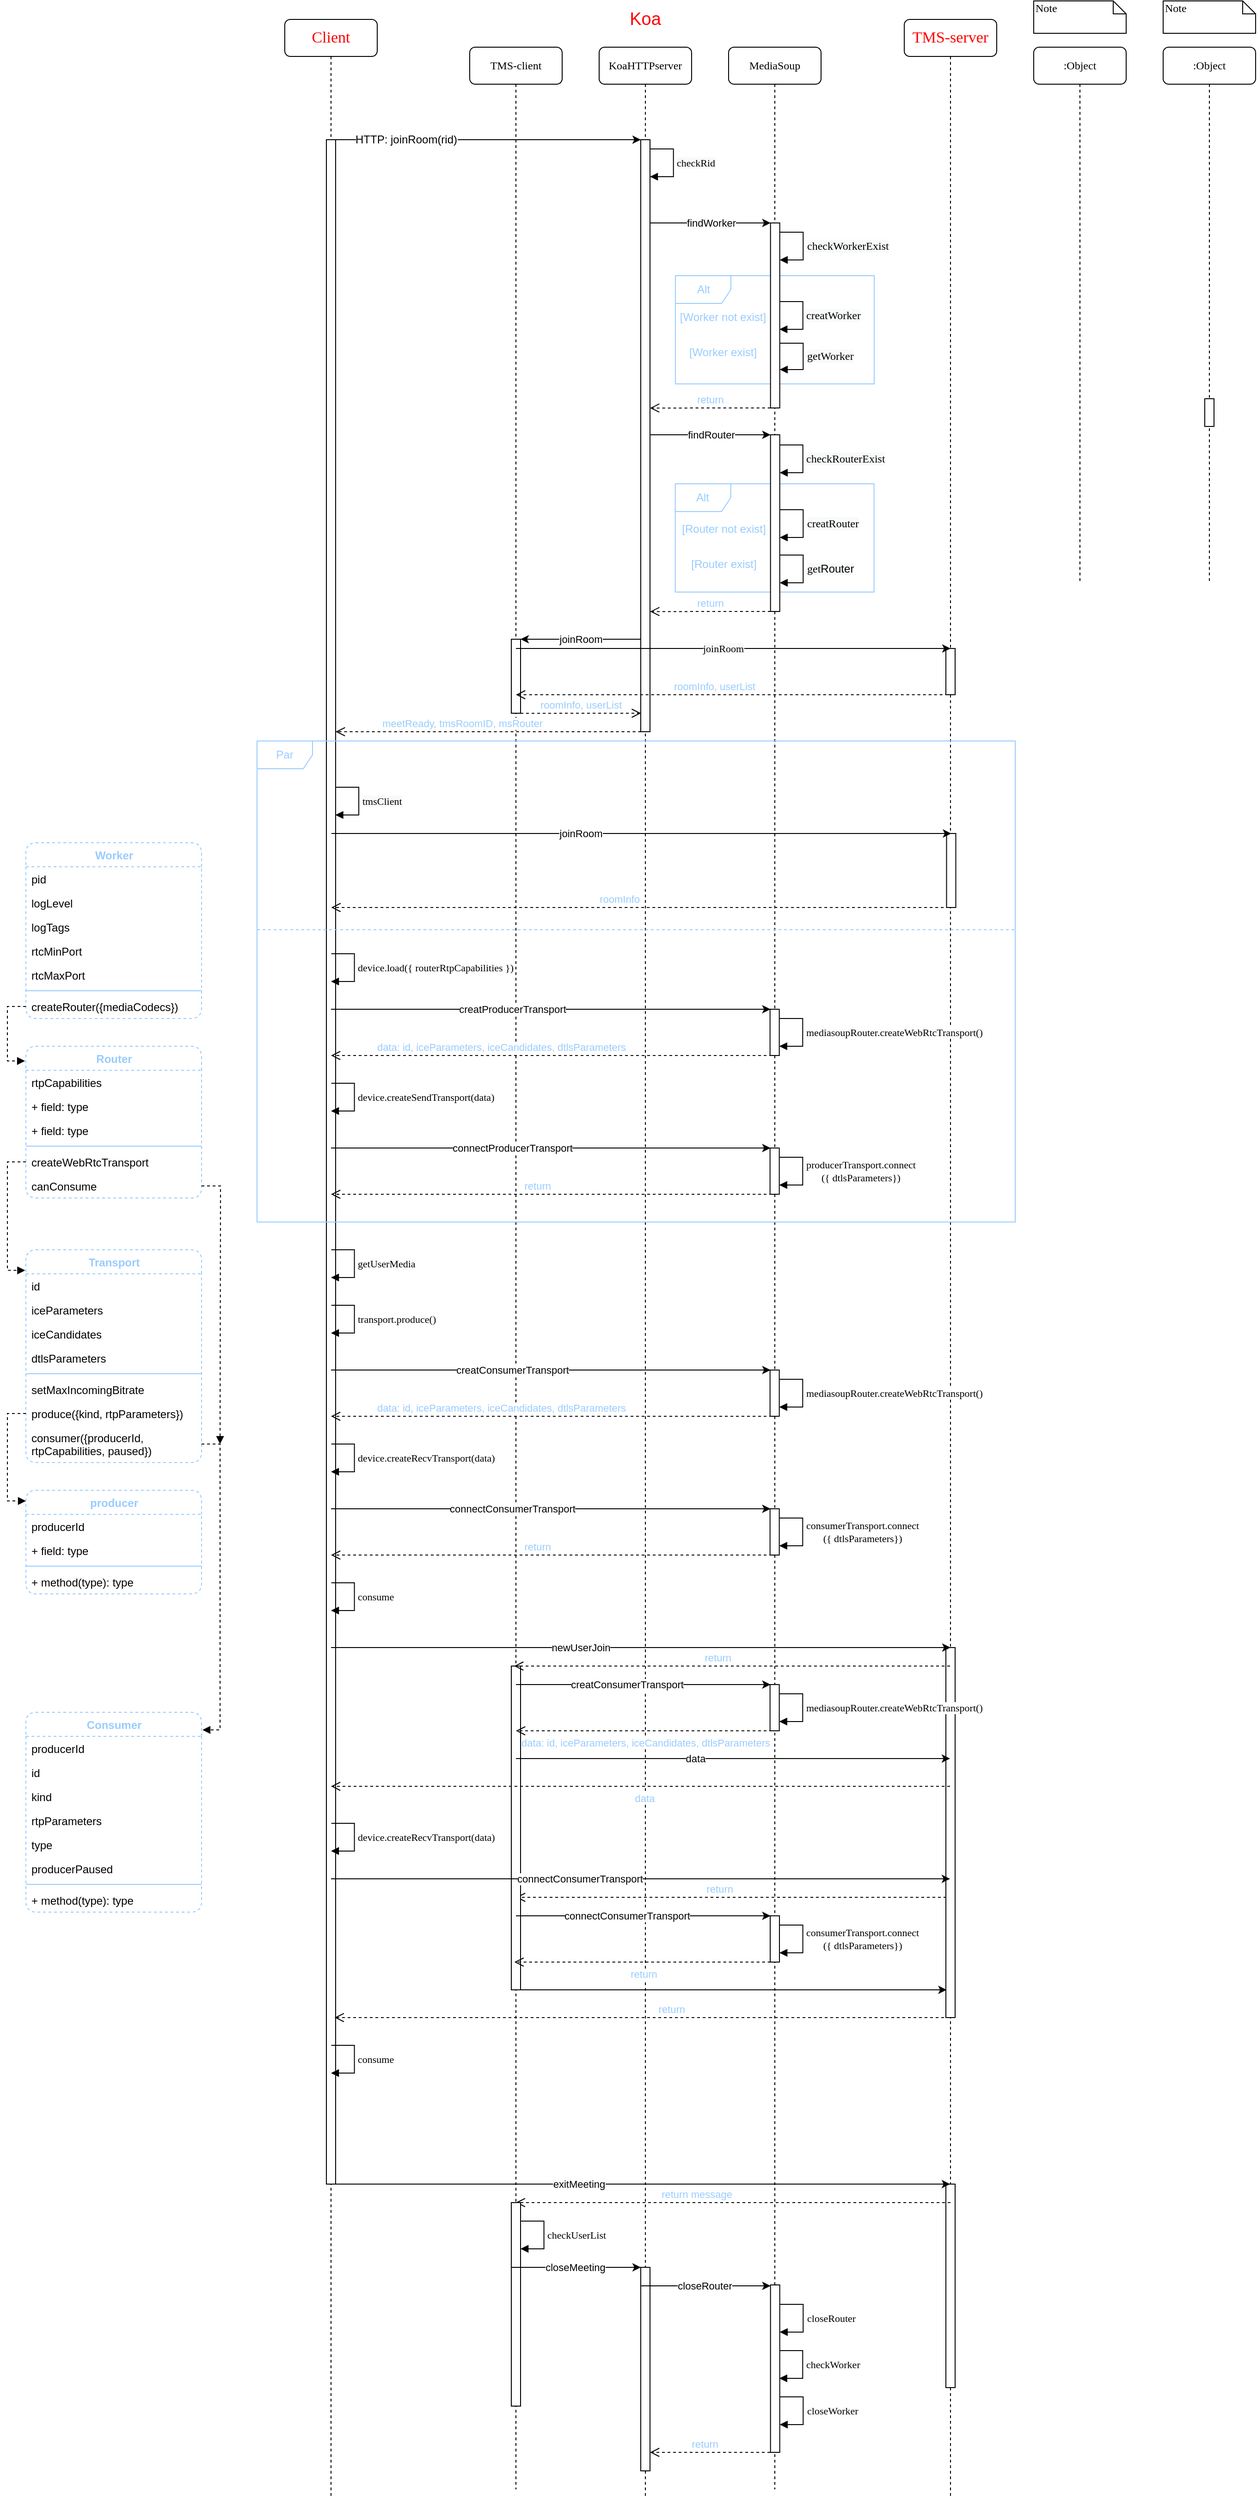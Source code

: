 <mxfile version="13.6.5" type="github">
  <diagram name="Page-1" id="13e1069c-82ec-6db2-03f1-153e76fe0fe0">
    <mxGraphModel dx="1213" dy="459" grid="1" gridSize="10" guides="1" tooltips="1" connect="1" arrows="1" fold="1" page="0" pageScale="1" pageWidth="1654" pageHeight="2336" background="#ffffff" math="0" shadow="0">
      <root>
        <mxCell id="0" />
        <mxCell id="1" parent="0" />
        <mxCell id="b2PtK0ISg53wSsYbWz4A-67" value="Alt" style="shape=umlFrame;whiteSpace=wrap;html=1;rounded=1;fillColor=none;fontColor=#99CCFF;strokeColor=#99CCFF;" vertex="1" parent="1">
          <mxGeometry x="462.5" y="357" width="215" height="117" as="geometry" />
        </mxCell>
        <mxCell id="b2PtK0ISg53wSsYbWz4A-2" value="TMS-client" style="shape=umlLifeline;perimeter=lifelinePerimeter;whiteSpace=wrap;html=1;container=1;collapsible=0;recursiveResize=0;outlineConnect=0;rounded=1;shadow=0;comic=0;labelBackgroundColor=none;strokeWidth=1;fontFamily=Verdana;fontSize=12;align=center;" vertex="1" parent="1">
          <mxGeometry x="240" y="110" width="100" height="2640" as="geometry" />
        </mxCell>
        <mxCell id="b2PtK0ISg53wSsYbWz4A-3" value="" style="html=1;points=[];perimeter=orthogonalPerimeter;rounded=0;shadow=0;comic=0;labelBackgroundColor=none;strokeWidth=1;fontFamily=Verdana;fontSize=12;align=center;" vertex="1" parent="b2PtK0ISg53wSsYbWz4A-2">
          <mxGeometry x="45" y="640" width="10" height="80" as="geometry" />
        </mxCell>
        <mxCell id="b2PtK0ISg53wSsYbWz4A-4" value="KoaHTTPserver" style="shape=umlLifeline;perimeter=lifelinePerimeter;whiteSpace=wrap;html=1;container=1;collapsible=0;recursiveResize=0;outlineConnect=0;rounded=1;shadow=0;comic=0;labelBackgroundColor=none;strokeWidth=1;fontFamily=Verdana;fontSize=12;align=center;" vertex="1" parent="1">
          <mxGeometry x="380" y="110" width="100" height="2650" as="geometry" />
        </mxCell>
        <mxCell id="b2PtK0ISg53wSsYbWz4A-5" value="" style="html=1;points=[];perimeter=orthogonalPerimeter;rounded=0;shadow=0;comic=0;labelBackgroundColor=none;strokeWidth=1;fontFamily=Verdana;fontSize=12;align=center;" vertex="1" parent="b2PtK0ISg53wSsYbWz4A-4">
          <mxGeometry x="45" y="100" width="10" height="640" as="geometry" />
        </mxCell>
        <mxCell id="b2PtK0ISg53wSsYbWz4A-210" value="" style="html=1;points=[];perimeter=orthogonalPerimeter;rounded=0;shadow=0;comic=0;labelBackgroundColor=none;strokeWidth=1;fontFamily=Verdana;fontSize=12;align=center;" vertex="1" parent="b2PtK0ISg53wSsYbWz4A-4">
          <mxGeometry x="45" y="2400" width="10" height="220" as="geometry" />
        </mxCell>
        <mxCell id="b2PtK0ISg53wSsYbWz4A-6" value="MediaSoup" style="shape=umlLifeline;perimeter=lifelinePerimeter;whiteSpace=wrap;html=1;container=1;collapsible=0;recursiveResize=0;outlineConnect=0;rounded=1;shadow=0;comic=0;labelBackgroundColor=none;strokeWidth=1;fontFamily=Verdana;fontSize=12;align=center;" vertex="1" parent="1">
          <mxGeometry x="520" y="110" width="100" height="2640" as="geometry" />
        </mxCell>
        <mxCell id="b2PtK0ISg53wSsYbWz4A-214" value="" style="html=1;points=[];perimeter=orthogonalPerimeter;rounded=0;shadow=0;comic=0;labelBackgroundColor=none;strokeWidth=1;fontFamily=Verdana;fontSize=12;align=center;" vertex="1" parent="b2PtK0ISg53wSsYbWz4A-6">
          <mxGeometry x="45.33" y="2419" width="10" height="181" as="geometry" />
        </mxCell>
        <mxCell id="b2PtK0ISg53wSsYbWz4A-232" value="" style="html=1;points=[];perimeter=orthogonalPerimeter;rounded=0;shadow=0;comic=0;labelBackgroundColor=none;strokeWidth=1;fontFamily=Verdana;fontSize=12;align=center;" vertex="1" parent="b2PtK0ISg53wSsYbWz4A-6">
          <mxGeometry x="45.0" y="2020" width="10" height="50" as="geometry" />
        </mxCell>
        <mxCell id="b2PtK0ISg53wSsYbWz4A-235" value="&lt;div style=&quot;text-align: center&quot;&gt;&lt;font color=&quot;#000000&quot; face=&quot;verdana&quot;&gt;&lt;span style=&quot;font-size: 11px&quot;&gt;consumerTransport.connect&lt;/span&gt;&lt;/font&gt;&lt;br&gt;&lt;/div&gt;&lt;div style=&quot;text-align: center&quot;&gt;&lt;font color=&quot;#000000&quot; face=&quot;verdana&quot;&gt;&lt;span style=&quot;font-size: 11px&quot;&gt;({ dtlsParameters})&lt;/span&gt;&lt;/font&gt;&lt;/div&gt;" style="edgeStyle=orthogonalEdgeStyle;html=1;align=left;spacingLeft=2;endArrow=block;rounded=0;fontColor=#99CCFF;" edge="1" parent="b2PtK0ISg53wSsYbWz4A-6">
          <mxGeometry x="-0.005" relative="1" as="geometry">
            <mxPoint x="55.32" y="2030" as="sourcePoint" />
            <Array as="points">
              <mxPoint x="80.32" y="2030" />
            </Array>
            <mxPoint x="55.0" y="2060" as="targetPoint" />
            <mxPoint as="offset" />
          </mxGeometry>
        </mxCell>
        <mxCell id="b2PtK0ISg53wSsYbWz4A-242" value="&lt;span style=&quot;text-align: center&quot;&gt;return&lt;/span&gt;" style="html=1;verticalAlign=bottom;endArrow=open;dashed=1;endSize=8;fontColor=#99CCFF;align=right;" edge="1" parent="b2PtK0ISg53wSsYbWz4A-6">
          <mxGeometry relative="1" as="geometry">
            <mxPoint x="241.5" y="2000" as="sourcePoint" />
            <mxPoint x="-230" y="2000" as="targetPoint" />
          </mxGeometry>
        </mxCell>
        <mxCell id="b2PtK0ISg53wSsYbWz4A-7" value="TMS-server" style="shape=umlLifeline;perimeter=lifelinePerimeter;whiteSpace=wrap;html=1;container=1;collapsible=0;recursiveResize=0;outlineConnect=0;rounded=1;shadow=0;comic=0;labelBackgroundColor=none;strokeWidth=1;fontFamily=Verdana;fontSize=17;align=center;fontColor=#FF0000;" vertex="1" parent="1">
          <mxGeometry x="710" y="80" width="100" height="2680" as="geometry" />
        </mxCell>
        <mxCell id="b2PtK0ISg53wSsYbWz4A-87" value="" style="html=1;points=[];perimeter=orthogonalPerimeter;rounded=0;shadow=0;comic=0;labelBackgroundColor=none;strokeWidth=1;fontFamily=Verdana;fontSize=12;align=center;" vertex="1" parent="b2PtK0ISg53wSsYbWz4A-7">
          <mxGeometry x="45" y="680" width="10" height="50" as="geometry" />
        </mxCell>
        <mxCell id="b2PtK0ISg53wSsYbWz4A-205" value="" style="html=1;points=[];perimeter=orthogonalPerimeter;rounded=0;shadow=0;comic=0;labelBackgroundColor=none;strokeWidth=1;fontFamily=Verdana;fontSize=12;align=center;" vertex="1" parent="b2PtK0ISg53wSsYbWz4A-7">
          <mxGeometry x="45" y="2340" width="10" height="220" as="geometry" />
        </mxCell>
        <mxCell id="b2PtK0ISg53wSsYbWz4A-8" value=":Object" style="shape=umlLifeline;perimeter=lifelinePerimeter;whiteSpace=wrap;html=1;container=1;collapsible=0;recursiveResize=0;outlineConnect=0;rounded=1;shadow=0;comic=0;labelBackgroundColor=none;strokeWidth=1;fontFamily=Verdana;fontSize=12;align=center;" vertex="1" parent="1">
          <mxGeometry x="850" y="110" width="100" height="580" as="geometry" />
        </mxCell>
        <mxCell id="b2PtK0ISg53wSsYbWz4A-9" value=":Object" style="shape=umlLifeline;perimeter=lifelinePerimeter;whiteSpace=wrap;html=1;container=1;collapsible=0;recursiveResize=0;outlineConnect=0;rounded=1;shadow=0;comic=0;labelBackgroundColor=none;strokeWidth=1;fontFamily=Verdana;fontSize=12;align=center;" vertex="1" parent="1">
          <mxGeometry x="990" y="110" width="100" height="580" as="geometry" />
        </mxCell>
        <mxCell id="b2PtK0ISg53wSsYbWz4A-10" value="Client" style="shape=umlLifeline;perimeter=lifelinePerimeter;whiteSpace=wrap;html=1;container=1;collapsible=0;recursiveResize=0;outlineConnect=0;rounded=1;shadow=0;comic=0;labelBackgroundColor=none;strokeWidth=1;fontFamily=Verdana;fontSize=17;align=center;fontColor=#FF0000;" vertex="1" parent="1">
          <mxGeometry x="40" y="80" width="100" height="2680" as="geometry" />
        </mxCell>
        <mxCell id="b2PtK0ISg53wSsYbWz4A-11" value="" style="html=1;points=[];perimeter=orthogonalPerimeter;rounded=0;shadow=0;comic=0;labelBackgroundColor=none;strokeWidth=1;fontFamily=Verdana;fontSize=12;align=center;" vertex="1" parent="b2PtK0ISg53wSsYbWz4A-10">
          <mxGeometry x="45" y="130" width="10" height="2210" as="geometry" />
        </mxCell>
        <mxCell id="b2PtK0ISg53wSsYbWz4A-12" value="" style="html=1;points=[];perimeter=orthogonalPerimeter;rounded=0;shadow=0;comic=0;labelBackgroundColor=none;strokeWidth=1;fontFamily=Verdana;fontSize=12;align=center;" vertex="1" parent="1">
          <mxGeometry x="565.33" y="300" width="10" height="200" as="geometry" />
        </mxCell>
        <mxCell id="b2PtK0ISg53wSsYbWz4A-15" value="" style="html=1;points=[];perimeter=orthogonalPerimeter;rounded=0;shadow=0;comic=0;labelBackgroundColor=none;strokeColor=#000000;strokeWidth=1;fillColor=#FFFFFF;fontFamily=Verdana;fontSize=12;fontColor=#000000;align=center;" vertex="1" parent="1">
          <mxGeometry x="1035" y="490" width="10" height="30" as="geometry" />
        </mxCell>
        <mxCell id="b2PtK0ISg53wSsYbWz4A-21" value="Note" style="shape=note;whiteSpace=wrap;html=1;size=14;verticalAlign=top;align=left;spacingTop=-6;rounded=0;shadow=0;comic=0;labelBackgroundColor=none;strokeWidth=1;fontFamily=Verdana;fontSize=12" vertex="1" parent="1">
          <mxGeometry x="850" y="60" width="100" height="35" as="geometry" />
        </mxCell>
        <mxCell id="b2PtK0ISg53wSsYbWz4A-22" value="Note" style="shape=note;whiteSpace=wrap;html=1;size=14;verticalAlign=top;align=left;spacingTop=-6;rounded=0;shadow=0;comic=0;labelBackgroundColor=none;strokeWidth=1;fontFamily=Verdana;fontSize=12" vertex="1" parent="1">
          <mxGeometry x="990" y="60" width="100" height="35" as="geometry" />
        </mxCell>
        <mxCell id="b2PtK0ISg53wSsYbWz4A-23" value="Koa" style="text;html=1;strokeColor=none;fillColor=none;align=center;verticalAlign=middle;whiteSpace=wrap;rounded=0;fontSize=19;fontColor=#FF0000;" vertex="1" parent="1">
          <mxGeometry x="395" y="60" width="70" height="40" as="geometry" />
        </mxCell>
        <mxCell id="b2PtK0ISg53wSsYbWz4A-24" value="" style="endArrow=classic;html=1;fontSize=17;fontColor=#FF0000;entryX=0;entryY=0;entryDx=0;entryDy=0;entryPerimeter=0;" edge="1" parent="1">
          <mxGeometry width="50" height="50" relative="1" as="geometry">
            <mxPoint x="89.667" y="210" as="sourcePoint" />
            <mxPoint x="425" y="210" as="targetPoint" />
          </mxGeometry>
        </mxCell>
        <mxCell id="b2PtK0ISg53wSsYbWz4A-25" value="HTTP: joinRoom(rid)" style="edgeLabel;html=1;align=center;verticalAlign=middle;resizable=0;points=[];fontSize=12;" vertex="1" connectable="0" parent="b2PtK0ISg53wSsYbWz4A-24">
          <mxGeometry x="-0.064" relative="1" as="geometry">
            <mxPoint x="-76.33" as="offset" />
          </mxGeometry>
        </mxCell>
        <mxCell id="b2PtK0ISg53wSsYbWz4A-26" value="" style="endArrow=classic;html=1;entryX=0;entryY=0;entryDx=0;entryDy=0;entryPerimeter=0;" edge="1" parent="1" target="b2PtK0ISg53wSsYbWz4A-12">
          <mxGeometry width="50" height="50" relative="1" as="geometry">
            <mxPoint x="435.33" y="300" as="sourcePoint" />
            <mxPoint x="510.33" y="300" as="targetPoint" />
          </mxGeometry>
        </mxCell>
        <mxCell id="b2PtK0ISg53wSsYbWz4A-27" value="findWorker" style="edgeLabel;html=1;align=center;verticalAlign=middle;resizable=0;points=[];" vertex="1" connectable="0" parent="b2PtK0ISg53wSsYbWz4A-26">
          <mxGeometry x="-0.244" y="-1" relative="1" as="geometry">
            <mxPoint x="16.01" y="-1" as="offset" />
          </mxGeometry>
        </mxCell>
        <mxCell id="b2PtK0ISg53wSsYbWz4A-42" value="return" style="html=1;verticalAlign=bottom;endArrow=open;dashed=1;endSize=8;fontColor=#99CCFF;entryX=0.967;entryY=0.947;entryDx=0;entryDy=0;entryPerimeter=0;" edge="1" parent="1">
          <mxGeometry x="-0.003" relative="1" as="geometry">
            <mxPoint x="565.33" y="500" as="sourcePoint" />
            <mxPoint x="435.0" y="500.09" as="targetPoint" />
            <mxPoint as="offset" />
          </mxGeometry>
        </mxCell>
        <mxCell id="b2PtK0ISg53wSsYbWz4A-45" value="Alt" style="shape=umlFrame;whiteSpace=wrap;html=1;rounded=1;fillColor=none;fontColor=#99CCFF;strokeColor=#99CCFF;" vertex="1" parent="1">
          <mxGeometry x="462.33" y="582" width="215" height="117" as="geometry" />
        </mxCell>
        <mxCell id="b2PtK0ISg53wSsYbWz4A-47" value="[Router not exist]" style="text;html=1;strokeColor=none;fillColor=none;align=center;verticalAlign=middle;whiteSpace=wrap;rounded=0;dashed=1;dashPattern=1 4;fontColor=#99CCFF;" vertex="1" parent="1">
          <mxGeometry x="465.33" y="621" width="99.67" height="20" as="geometry" />
        </mxCell>
        <mxCell id="b2PtK0ISg53wSsYbWz4A-48" value="[Router exist]" style="text;html=1;strokeColor=none;fillColor=none;align=center;verticalAlign=middle;whiteSpace=wrap;rounded=0;dashed=1;dashPattern=1 4;fontColor=#99CCFF;" vertex="1" parent="1">
          <mxGeometry x="465.33" y="659" width="100" height="20" as="geometry" />
        </mxCell>
        <mxCell id="b2PtK0ISg53wSsYbWz4A-49" value="" style="html=1;points=[];perimeter=orthogonalPerimeter;rounded=0;shadow=0;comic=0;labelBackgroundColor=none;strokeWidth=1;fontFamily=Verdana;fontSize=12;align=center;" vertex="1" parent="1">
          <mxGeometry x="565.33" y="529" width="10" height="191" as="geometry" />
        </mxCell>
        <mxCell id="b2PtK0ISg53wSsYbWz4A-55" value="return" style="html=1;verticalAlign=bottom;endArrow=open;dashed=1;endSize=8;fontColor=#99CCFF;entryX=0.967;entryY=0.947;entryDx=0;entryDy=0;entryPerimeter=0;" edge="1" parent="1">
          <mxGeometry x="-0.003" relative="1" as="geometry">
            <mxPoint x="565.47" y="720" as="sourcePoint" />
            <mxPoint x="435.14" y="720.09" as="targetPoint" />
            <mxPoint as="offset" />
          </mxGeometry>
        </mxCell>
        <mxCell id="b2PtK0ISg53wSsYbWz4A-58" value="&lt;span style=&quot;color: rgb(0 , 0 , 0) ; font-family: &amp;#34;verdana&amp;#34; ; font-size: 12px ; text-align: center ; background-color: rgb(248 , 249 , 250)&quot;&gt;checkWorkerExist&lt;/span&gt;" style="edgeStyle=orthogonalEdgeStyle;html=1;align=left;spacingLeft=2;endArrow=block;rounded=0;fontColor=#99CCFF;" edge="1" parent="1">
          <mxGeometry x="-0.005" relative="1" as="geometry">
            <mxPoint x="575.66" y="310" as="sourcePoint" />
            <Array as="points">
              <mxPoint x="600.66" y="310" />
            </Array>
            <mxPoint x="575.33" y="340" as="targetPoint" />
            <mxPoint as="offset" />
          </mxGeometry>
        </mxCell>
        <mxCell id="b2PtK0ISg53wSsYbWz4A-61" value="&lt;span style=&quot;color: rgb(0 , 0 , 0) ; font-family: &amp;#34;verdana&amp;#34; ; font-size: 12px ; text-align: center ; background-color: rgb(248 , 249 , 250)&quot;&gt;checkRouterExist&lt;/span&gt;" style="edgeStyle=orthogonalEdgeStyle;html=1;align=left;spacingLeft=2;endArrow=block;rounded=0;fontColor=#99CCFF;" edge="1" parent="1">
          <mxGeometry x="-0.005" relative="1" as="geometry">
            <mxPoint x="575.33" y="540" as="sourcePoint" />
            <Array as="points">
              <mxPoint x="600.33" y="540" />
            </Array>
            <mxPoint x="575.33" y="570" as="targetPoint" />
            <mxPoint as="offset" />
          </mxGeometry>
        </mxCell>
        <mxCell id="b2PtK0ISg53wSsYbWz4A-62" value="&lt;span style=&quot;color: rgb(0 , 0 , 0) ; font-family: &amp;#34;verdana&amp;#34; ; font-size: 12px ; text-align: center ; background-color: rgb(248 , 249 , 250)&quot;&gt;creatRouter&lt;/span&gt;" style="edgeStyle=orthogonalEdgeStyle;html=1;align=left;spacingLeft=2;endArrow=block;rounded=0;fontColor=#99CCFF;" edge="1" parent="1">
          <mxGeometry x="-0.005" relative="1" as="geometry">
            <mxPoint x="575.66" y="610" as="sourcePoint" />
            <Array as="points">
              <mxPoint x="600.66" y="610" />
            </Array>
            <mxPoint x="575.33" y="640" as="targetPoint" />
            <mxPoint as="offset" />
          </mxGeometry>
        </mxCell>
        <mxCell id="b2PtK0ISg53wSsYbWz4A-63" value="&lt;span style=&quot;color: rgb(0 , 0 , 0) ; font-family: &amp;#34;verdana&amp;#34; ; font-size: 12px ; text-align: center ; background-color: rgb(248 , 249 , 250)&quot;&gt;get&lt;/span&gt;&lt;span style=&quot;color: rgb(0 , 0 , 0) ; font-size: 12px ; text-align: center ; background-color: rgb(248 , 249 , 250) ; font-family: &amp;#34;helvetica&amp;#34;&quot;&gt;Router&lt;/span&gt;" style="edgeStyle=orthogonalEdgeStyle;html=1;align=left;spacingLeft=2;endArrow=block;rounded=0;fontColor=#99CCFF;" edge="1" parent="1">
          <mxGeometry x="-0.005" relative="1" as="geometry">
            <mxPoint x="575.65" y="659" as="sourcePoint" />
            <Array as="points">
              <mxPoint x="600.65" y="659" />
            </Array>
            <mxPoint x="575.33" y="689" as="targetPoint" />
            <mxPoint as="offset" />
          </mxGeometry>
        </mxCell>
        <mxCell id="b2PtK0ISg53wSsYbWz4A-59" value="&lt;span style=&quot;color: rgb(0 , 0 , 0) ; font-family: &amp;#34;verdana&amp;#34; ; font-size: 12px ; text-align: center ; background-color: rgb(248 , 249 , 250)&quot;&gt;creatWorker&lt;/span&gt;" style="edgeStyle=orthogonalEdgeStyle;html=1;align=left;spacingLeft=2;endArrow=block;rounded=0;fontColor=#99CCFF;" edge="1" parent="1">
          <mxGeometry x="-0.005" relative="1" as="geometry">
            <mxPoint x="575.33" y="385" as="sourcePoint" />
            <Array as="points">
              <mxPoint x="600.33" y="385" />
            </Array>
            <mxPoint x="575" y="415" as="targetPoint" />
            <mxPoint as="offset" />
          </mxGeometry>
        </mxCell>
        <mxCell id="b2PtK0ISg53wSsYbWz4A-69" value="[Worker not exist]" style="text;html=1;strokeColor=none;fillColor=none;align=center;verticalAlign=middle;whiteSpace=wrap;rounded=0;dashed=1;dashPattern=1 4;fontColor=#99CCFF;" vertex="1" parent="1">
          <mxGeometry x="465.33" y="392" width="97.5" height="20" as="geometry" />
        </mxCell>
        <mxCell id="b2PtK0ISg53wSsYbWz4A-70" value="[Worker exist]" style="text;html=1;strokeColor=none;fillColor=none;align=center;verticalAlign=middle;whiteSpace=wrap;rounded=0;dashed=1;dashPattern=1 4;fontColor=#99CCFF;" vertex="1" parent="1">
          <mxGeometry x="464.08" y="430" width="100" height="20" as="geometry" />
        </mxCell>
        <mxCell id="b2PtK0ISg53wSsYbWz4A-71" value="&lt;span style=&quot;color: rgb(0 , 0 , 0) ; font-family: &amp;#34;verdana&amp;#34; ; font-size: 12px ; text-align: center ; background-color: rgb(248 , 249 , 250)&quot;&gt;getWorker&lt;/span&gt;" style="edgeStyle=orthogonalEdgeStyle;html=1;align=left;spacingLeft=2;endArrow=block;rounded=0;fontColor=#99CCFF;" edge="1" parent="1">
          <mxGeometry x="-0.005" relative="1" as="geometry">
            <mxPoint x="575.66" y="430" as="sourcePoint" />
            <Array as="points">
              <mxPoint x="600.66" y="430" />
            </Array>
            <mxPoint x="575.33" y="458.5" as="targetPoint" />
            <mxPoint as="offset" />
          </mxGeometry>
        </mxCell>
        <mxCell id="b2PtK0ISg53wSsYbWz4A-72" value="&lt;div style=&quot;text-align: center&quot;&gt;&lt;font color=&quot;#000000&quot; face=&quot;verdana&quot;&gt;&lt;span style=&quot;background-color: rgb(248 , 249 , 250)&quot;&gt;checkRid&lt;/span&gt;&lt;/font&gt;&lt;/div&gt;" style="edgeStyle=orthogonalEdgeStyle;html=1;align=left;spacingLeft=2;endArrow=block;rounded=0;fontColor=#99CCFF;" edge="1" parent="1">
          <mxGeometry x="-0.005" relative="1" as="geometry">
            <mxPoint x="435.33" y="220" as="sourcePoint" />
            <Array as="points">
              <mxPoint x="460.33" y="220" />
            </Array>
            <mxPoint x="435.0" y="250" as="targetPoint" />
            <mxPoint as="offset" />
          </mxGeometry>
        </mxCell>
        <mxCell id="b2PtK0ISg53wSsYbWz4A-75" value="" style="endArrow=classic;html=1;entryX=0;entryY=0;entryDx=0;entryDy=0;entryPerimeter=0;" edge="1" parent="1">
          <mxGeometry width="50" height="50" relative="1" as="geometry">
            <mxPoint x="425.0" y="750" as="sourcePoint" />
            <mxPoint x="295.0" y="750" as="targetPoint" />
          </mxGeometry>
        </mxCell>
        <mxCell id="b2PtK0ISg53wSsYbWz4A-76" value="joinRoom" style="edgeLabel;html=1;align=center;verticalAlign=middle;resizable=0;points=[];" vertex="1" connectable="0" parent="b2PtK0ISg53wSsYbWz4A-75">
          <mxGeometry x="-0.244" y="-1" relative="1" as="geometry">
            <mxPoint x="-15.86" y="1" as="offset" />
          </mxGeometry>
        </mxCell>
        <mxCell id="b2PtK0ISg53wSsYbWz4A-82" value="roomInfo, userList" style="html=1;verticalAlign=bottom;endArrow=open;dashed=1;endSize=8;fontColor=#99CCFF;entryX=0.967;entryY=0.947;entryDx=0;entryDy=0;entryPerimeter=0;" edge="1" parent="1">
          <mxGeometry x="-0.003" relative="1" as="geometry">
            <mxPoint x="295.0" y="830.09" as="sourcePoint" />
            <mxPoint x="425.33" y="830" as="targetPoint" />
            <mxPoint as="offset" />
          </mxGeometry>
        </mxCell>
        <mxCell id="b2PtK0ISg53wSsYbWz4A-83" value="meetReady, tmsRoomID, msRouter" style="html=1;verticalAlign=bottom;endArrow=open;dashed=1;endSize=8;fontColor=#99CCFF;align=right;exitX=0.029;exitY=1;exitDx=0;exitDy=0;exitPerimeter=0;" edge="1" parent="1">
          <mxGeometry x="-0.362" relative="1" as="geometry">
            <mxPoint x="425.29" y="850" as="sourcePoint" />
            <mxPoint x="95" y="850" as="targetPoint" />
            <mxPoint as="offset" />
          </mxGeometry>
        </mxCell>
        <mxCell id="b2PtK0ISg53wSsYbWz4A-88" value="" style="endArrow=classic;html=1;" edge="1" parent="1">
          <mxGeometry width="50" height="50" relative="1" as="geometry">
            <mxPoint x="289.997" y="760" as="sourcePoint" />
            <mxPoint x="760" y="760" as="targetPoint" />
          </mxGeometry>
        </mxCell>
        <mxCell id="b2PtK0ISg53wSsYbWz4A-89" value="&lt;span style=&quot;font-family: &amp;#34;verdana&amp;#34; ; text-align: right ; background-color: rgb(248 , 249 , 250)&quot;&gt;joinRoom&lt;/span&gt;" style="edgeLabel;html=1;align=center;verticalAlign=middle;resizable=0;points=[];" vertex="1" connectable="0" parent="b2PtK0ISg53wSsYbWz4A-88">
          <mxGeometry x="-0.244" y="-1" relative="1" as="geometry">
            <mxPoint x="46.15" y="-1" as="offset" />
          </mxGeometry>
        </mxCell>
        <mxCell id="b2PtK0ISg53wSsYbWz4A-91" value="&lt;span style=&quot;text-align: center&quot;&gt;roomInfo, userList&lt;/span&gt;" style="html=1;verticalAlign=bottom;endArrow=open;dashed=1;endSize=8;fontColor=#99CCFF;align=right;" edge="1" parent="1" target="b2PtK0ISg53wSsYbWz4A-2">
          <mxGeometry x="-0.113" relative="1" as="geometry">
            <mxPoint x="757.33" y="810" as="sourcePoint" />
            <mxPoint x="677.33" y="810" as="targetPoint" />
            <mxPoint as="offset" />
          </mxGeometry>
        </mxCell>
        <mxCell id="b2PtK0ISg53wSsYbWz4A-92" value="" style="endArrow=classic;html=1;entryX=0;entryY=0;entryDx=0;entryDy=0;entryPerimeter=0;" edge="1" parent="1">
          <mxGeometry width="50" height="50" relative="1" as="geometry">
            <mxPoint x="435.33" y="529" as="sourcePoint" />
            <mxPoint x="565.33" y="529" as="targetPoint" />
          </mxGeometry>
        </mxCell>
        <mxCell id="b2PtK0ISg53wSsYbWz4A-93" value="findRouter" style="edgeLabel;html=1;align=center;verticalAlign=middle;resizable=0;points=[];" vertex="1" connectable="0" parent="b2PtK0ISg53wSsYbWz4A-92">
          <mxGeometry x="-0.244" y="-1" relative="1" as="geometry">
            <mxPoint x="16.01" y="-1" as="offset" />
          </mxGeometry>
        </mxCell>
        <mxCell id="b2PtK0ISg53wSsYbWz4A-111" value="Par" style="shape=umlFrame;whiteSpace=wrap;html=1;rounded=1;strokeColor=#99CCFF;fillColor=none;fontColor=#99CCFF;" vertex="1" parent="1">
          <mxGeometry x="10" y="860" width="820" height="520" as="geometry" />
        </mxCell>
        <mxCell id="b2PtK0ISg53wSsYbWz4A-112" value="" style="line;strokeWidth=1;fillColor=none;align=left;verticalAlign=middle;spacingTop=-1;spacingLeft=3;spacingRight=3;rotatable=0;labelPosition=right;points=[];portConstraint=eastwest;rounded=1;fontColor=#99CCFF;html=1;strokeColor=#99CCFF;dashed=1;" vertex="1" parent="1">
          <mxGeometry x="10" y="1060" width="820" height="8" as="geometry" />
        </mxCell>
        <mxCell id="b2PtK0ISg53wSsYbWz4A-113" value="" style="html=1;points=[];perimeter=orthogonalPerimeter;rounded=0;shadow=0;comic=0;labelBackgroundColor=none;strokeWidth=1;fontFamily=Verdana;fontSize=12;align=center;" vertex="1" parent="1">
          <mxGeometry x="755.75" y="960" width="10" height="80" as="geometry" />
        </mxCell>
        <mxCell id="b2PtK0ISg53wSsYbWz4A-114" value="&lt;div style=&quot;text-align: center&quot;&gt;&lt;font color=&quot;#000000&quot; face=&quot;verdana&quot;&gt;&lt;span style=&quot;background-color: rgb(248 , 249 , 250)&quot;&gt;tmsClient&lt;/span&gt;&lt;/font&gt;&lt;/div&gt;" style="edgeStyle=orthogonalEdgeStyle;html=1;align=left;spacingLeft=2;endArrow=block;rounded=0;fontColor=#99CCFF;" edge="1" parent="1">
          <mxGeometry x="-0.005" relative="1" as="geometry">
            <mxPoint x="95.07" y="910" as="sourcePoint" />
            <Array as="points">
              <mxPoint x="120.07" y="910" />
            </Array>
            <mxPoint x="94.75" y="940" as="targetPoint" />
            <mxPoint as="offset" />
          </mxGeometry>
        </mxCell>
        <mxCell id="b2PtK0ISg53wSsYbWz4A-115" value="" style="endArrow=classic;html=1;entryX=0;entryY=0;entryDx=0;entryDy=0;entryPerimeter=0;" edge="1" parent="1">
          <mxGeometry width="50" height="50" relative="1" as="geometry">
            <mxPoint x="90.417" y="960" as="sourcePoint" />
            <mxPoint x="760.75" y="960" as="targetPoint" />
          </mxGeometry>
        </mxCell>
        <mxCell id="b2PtK0ISg53wSsYbWz4A-116" value="joinRoom" style="edgeLabel;html=1;align=center;verticalAlign=middle;resizable=0;points=[];" vertex="1" connectable="0" parent="b2PtK0ISg53wSsYbWz4A-115">
          <mxGeometry x="-0.244" y="-1" relative="1" as="geometry">
            <mxPoint x="15.83" y="-1" as="offset" />
          </mxGeometry>
        </mxCell>
        <mxCell id="b2PtK0ISg53wSsYbWz4A-117" value="&lt;span style=&quot;text-align: center&quot;&gt;roomInfo&lt;/span&gt;" style="html=1;verticalAlign=bottom;endArrow=open;dashed=1;endSize=8;fontColor=#99CCFF;align=right;" edge="1" parent="1">
          <mxGeometry relative="1" as="geometry">
            <mxPoint x="758.58" y="1040" as="sourcePoint" />
            <mxPoint x="90.25" y="1040" as="targetPoint" />
          </mxGeometry>
        </mxCell>
        <mxCell id="b2PtK0ISg53wSsYbWz4A-119" value="" style="html=1;points=[];perimeter=orthogonalPerimeter;rounded=0;shadow=0;comic=0;labelBackgroundColor=none;strokeWidth=1;fontFamily=Verdana;fontSize=12;align=center;" vertex="1" parent="1">
          <mxGeometry x="564.83" y="1150" width="10" height="50" as="geometry" />
        </mxCell>
        <mxCell id="b2PtK0ISg53wSsYbWz4A-120" value="" style="endArrow=classic;html=1;" edge="1" parent="1">
          <mxGeometry width="50" height="50" relative="1" as="geometry">
            <mxPoint x="90" y="1150" as="sourcePoint" />
            <mxPoint x="565.33" y="1150.0" as="targetPoint" />
          </mxGeometry>
        </mxCell>
        <mxCell id="b2PtK0ISg53wSsYbWz4A-121" value="creatProducerTransport" style="edgeLabel;html=1;align=center;verticalAlign=middle;resizable=0;points=[];" vertex="1" connectable="0" parent="b2PtK0ISg53wSsYbWz4A-120">
          <mxGeometry x="-0.244" y="-1" relative="1" as="geometry">
            <mxPoint x="15.83" y="-1" as="offset" />
          </mxGeometry>
        </mxCell>
        <mxCell id="b2PtK0ISg53wSsYbWz4A-122" value="&lt;div style=&quot;text-align: center&quot;&gt;&lt;span style=&quot;color: rgb(0 , 0 , 0) ; font-family: &amp;#34;verdana&amp;#34;&quot;&gt;mediasoupRouter.createWebRtcTransport()&lt;/span&gt;&lt;br&gt;&lt;/div&gt;" style="edgeStyle=orthogonalEdgeStyle;html=1;align=left;spacingLeft=2;endArrow=block;rounded=0;fontColor=#99CCFF;" edge="1" parent="1">
          <mxGeometry x="-0.005" relative="1" as="geometry">
            <mxPoint x="575.15" y="1160" as="sourcePoint" />
            <Array as="points">
              <mxPoint x="600.15" y="1160" />
            </Array>
            <mxPoint x="574.83" y="1190" as="targetPoint" />
            <mxPoint as="offset" />
          </mxGeometry>
        </mxCell>
        <mxCell id="b2PtK0ISg53wSsYbWz4A-123" value="&lt;div style=&quot;text-align: center&quot;&gt;&lt;font color=&quot;#000000&quot; face=&quot;verdana&quot;&gt;&lt;span style=&quot;font-size: 11px&quot;&gt;device.load({ routerRtpCapabilities })&lt;/span&gt;&lt;/font&gt;&lt;br&gt;&lt;/div&gt;" style="edgeStyle=orthogonalEdgeStyle;html=1;align=left;spacingLeft=2;endArrow=block;rounded=0;fontColor=#99CCFF;" edge="1" parent="1">
          <mxGeometry x="-0.005" relative="1" as="geometry">
            <mxPoint x="90.32" y="1090" as="sourcePoint" />
            <Array as="points">
              <mxPoint x="115.32" y="1090" />
            </Array>
            <mxPoint x="90" y="1120" as="targetPoint" />
            <mxPoint as="offset" />
          </mxGeometry>
        </mxCell>
        <mxCell id="b2PtK0ISg53wSsYbWz4A-124" value="&lt;span style=&quot;text-align: center&quot;&gt;data: id, iceParameters, iceCandidates, dtlsParameters&lt;br&gt;&lt;/span&gt;" style="html=1;verticalAlign=bottom;endArrow=open;dashed=1;endSize=8;fontColor=#99CCFF;align=right;" edge="1" parent="1">
          <mxGeometry x="-0.342" relative="1" as="geometry">
            <mxPoint x="567" y="1200" as="sourcePoint" />
            <mxPoint x="90" y="1200" as="targetPoint" />
            <mxPoint as="offset" />
          </mxGeometry>
        </mxCell>
        <mxCell id="b2PtK0ISg53wSsYbWz4A-125" value="" style="html=1;points=[];perimeter=orthogonalPerimeter;rounded=0;shadow=0;comic=0;labelBackgroundColor=none;strokeWidth=1;fontFamily=Verdana;fontSize=12;align=center;" vertex="1" parent="1">
          <mxGeometry x="564.83" y="1300" width="10" height="50" as="geometry" />
        </mxCell>
        <mxCell id="b2PtK0ISg53wSsYbWz4A-126" value="" style="endArrow=classic;html=1;" edge="1" parent="1">
          <mxGeometry width="50" height="50" relative="1" as="geometry">
            <mxPoint x="90" y="1300" as="sourcePoint" />
            <mxPoint x="565.33" y="1300.0" as="targetPoint" />
          </mxGeometry>
        </mxCell>
        <mxCell id="b2PtK0ISg53wSsYbWz4A-127" value="connectProducerTransport" style="edgeLabel;html=1;align=center;verticalAlign=middle;resizable=0;points=[];" vertex="1" connectable="0" parent="b2PtK0ISg53wSsYbWz4A-126">
          <mxGeometry x="-0.244" y="-1" relative="1" as="geometry">
            <mxPoint x="15.83" y="-1" as="offset" />
          </mxGeometry>
        </mxCell>
        <mxCell id="b2PtK0ISg53wSsYbWz4A-128" value="&lt;div style=&quot;text-align: center&quot;&gt;&lt;font color=&quot;#000000&quot; face=&quot;verdana&quot;&gt;&lt;span style=&quot;font-size: 11px&quot;&gt;producerTransport.connect&lt;/span&gt;&lt;/font&gt;&lt;br&gt;&lt;/div&gt;&lt;div style=&quot;text-align: center&quot;&gt;&lt;font color=&quot;#000000&quot; face=&quot;verdana&quot;&gt;&lt;span style=&quot;font-size: 11px&quot;&gt;({ dtlsParameters})&lt;/span&gt;&lt;/font&gt;&lt;/div&gt;" style="edgeStyle=orthogonalEdgeStyle;html=1;align=left;spacingLeft=2;endArrow=block;rounded=0;fontColor=#99CCFF;" edge="1" parent="1">
          <mxGeometry x="-0.005" relative="1" as="geometry">
            <mxPoint x="575.15" y="1310" as="sourcePoint" />
            <Array as="points">
              <mxPoint x="600.15" y="1310" />
            </Array>
            <mxPoint x="574.83" y="1340" as="targetPoint" />
            <mxPoint as="offset" />
          </mxGeometry>
        </mxCell>
        <mxCell id="b2PtK0ISg53wSsYbWz4A-129" value="&lt;span style=&quot;text-align: center&quot;&gt;return&lt;/span&gt;" style="html=1;verticalAlign=bottom;endArrow=open;dashed=1;endSize=8;fontColor=#99CCFF;align=right;" edge="1" parent="1">
          <mxGeometry relative="1" as="geometry">
            <mxPoint x="567.0" y="1350" as="sourcePoint" />
            <mxPoint x="90" y="1350" as="targetPoint" />
          </mxGeometry>
        </mxCell>
        <mxCell id="b2PtK0ISg53wSsYbWz4A-130" value="&lt;div style=&quot;text-align: center&quot;&gt;&lt;font color=&quot;#000000&quot; face=&quot;verdana&quot;&gt;&lt;span style=&quot;font-size: 11px&quot;&gt;device.createSendTransport(data)&lt;/span&gt;&lt;/font&gt;&lt;br&gt;&lt;/div&gt;" style="edgeStyle=orthogonalEdgeStyle;html=1;align=left;spacingLeft=2;endArrow=block;rounded=0;fontColor=#99CCFF;" edge="1" parent="1">
          <mxGeometry x="-0.005" relative="1" as="geometry">
            <mxPoint x="90.32" y="1230" as="sourcePoint" />
            <Array as="points">
              <mxPoint x="115.32" y="1230" />
            </Array>
            <mxPoint x="90.0" y="1260" as="targetPoint" />
            <mxPoint as="offset" />
          </mxGeometry>
        </mxCell>
        <mxCell id="b2PtK0ISg53wSsYbWz4A-131" value="&lt;div style=&quot;text-align: center&quot;&gt;&lt;font color=&quot;#000000&quot; face=&quot;verdana&quot;&gt;&lt;span style=&quot;font-size: 11px&quot;&gt;getUserMedia&lt;/span&gt;&lt;/font&gt;&lt;/div&gt;" style="edgeStyle=orthogonalEdgeStyle;html=1;align=left;spacingLeft=2;endArrow=block;rounded=0;fontColor=#99CCFF;" edge="1" parent="1">
          <mxGeometry x="-0.005" relative="1" as="geometry">
            <mxPoint x="90.32" y="1410" as="sourcePoint" />
            <Array as="points">
              <mxPoint x="115.32" y="1410" />
            </Array>
            <mxPoint x="90" y="1440" as="targetPoint" />
            <mxPoint as="offset" />
          </mxGeometry>
        </mxCell>
        <mxCell id="b2PtK0ISg53wSsYbWz4A-132" value="&lt;div style=&quot;text-align: center&quot;&gt;&lt;font color=&quot;#000000&quot; face=&quot;verdana&quot;&gt;&lt;span style=&quot;font-size: 11px&quot;&gt;transport.produce()&lt;/span&gt;&lt;/font&gt;&lt;br&gt;&lt;/div&gt;" style="edgeStyle=orthogonalEdgeStyle;html=1;align=left;spacingLeft=2;endArrow=block;rounded=0;fontColor=#99CCFF;" edge="1" parent="1">
          <mxGeometry x="-0.005" relative="1" as="geometry">
            <mxPoint x="90.32" y="1470" as="sourcePoint" />
            <Array as="points">
              <mxPoint x="115.32" y="1470" />
            </Array>
            <mxPoint x="90" y="1500" as="targetPoint" />
            <mxPoint as="offset" />
          </mxGeometry>
        </mxCell>
        <mxCell id="b2PtK0ISg53wSsYbWz4A-133" value="" style="html=1;points=[];perimeter=orthogonalPerimeter;rounded=0;shadow=0;comic=0;labelBackgroundColor=none;strokeWidth=1;fontFamily=Verdana;fontSize=12;align=center;" vertex="1" parent="1">
          <mxGeometry x="564.83" y="1540" width="10" height="50" as="geometry" />
        </mxCell>
        <mxCell id="b2PtK0ISg53wSsYbWz4A-134" value="" style="endArrow=classic;html=1;" edge="1" parent="1">
          <mxGeometry width="50" height="50" relative="1" as="geometry">
            <mxPoint x="90" y="1540" as="sourcePoint" />
            <mxPoint x="565.33" y="1540.0" as="targetPoint" />
          </mxGeometry>
        </mxCell>
        <mxCell id="b2PtK0ISg53wSsYbWz4A-135" value="creatConsumerTransport" style="edgeLabel;html=1;align=center;verticalAlign=middle;resizable=0;points=[];" vertex="1" connectable="0" parent="b2PtK0ISg53wSsYbWz4A-134">
          <mxGeometry x="-0.244" y="-1" relative="1" as="geometry">
            <mxPoint x="15.83" y="-1" as="offset" />
          </mxGeometry>
        </mxCell>
        <mxCell id="b2PtK0ISg53wSsYbWz4A-136" value="&lt;div style=&quot;text-align: center&quot;&gt;&lt;span style=&quot;color: rgb(0 , 0 , 0) ; font-family: &amp;#34;verdana&amp;#34;&quot;&gt;mediasoupRouter.createWebRtcTransport()&lt;/span&gt;&lt;br&gt;&lt;/div&gt;" style="edgeStyle=orthogonalEdgeStyle;html=1;align=left;spacingLeft=2;endArrow=block;rounded=0;fontColor=#99CCFF;" edge="1" parent="1">
          <mxGeometry x="-0.005" relative="1" as="geometry">
            <mxPoint x="575.15" y="1550" as="sourcePoint" />
            <Array as="points">
              <mxPoint x="600.15" y="1550" />
            </Array>
            <mxPoint x="574.83" y="1580" as="targetPoint" />
            <mxPoint as="offset" />
          </mxGeometry>
        </mxCell>
        <mxCell id="b2PtK0ISg53wSsYbWz4A-137" value="&lt;span style=&quot;text-align: center&quot;&gt;data: id, iceParameters, iceCandidates, dtlsParameters&lt;br&gt;&lt;/span&gt;" style="html=1;verticalAlign=bottom;endArrow=open;dashed=1;endSize=8;fontColor=#99CCFF;align=right;" edge="1" parent="1">
          <mxGeometry x="-0.342" relative="1" as="geometry">
            <mxPoint x="567.0" y="1590" as="sourcePoint" />
            <mxPoint x="90" y="1590" as="targetPoint" />
            <mxPoint as="offset" />
          </mxGeometry>
        </mxCell>
        <mxCell id="b2PtK0ISg53wSsYbWz4A-138" value="" style="html=1;points=[];perimeter=orthogonalPerimeter;rounded=0;shadow=0;comic=0;labelBackgroundColor=none;strokeWidth=1;fontFamily=Verdana;fontSize=12;align=center;" vertex="1" parent="1">
          <mxGeometry x="564.83" y="1690" width="10" height="50" as="geometry" />
        </mxCell>
        <mxCell id="b2PtK0ISg53wSsYbWz4A-139" value="" style="endArrow=classic;html=1;" edge="1" parent="1">
          <mxGeometry width="50" height="50" relative="1" as="geometry">
            <mxPoint x="90" y="1690" as="sourcePoint" />
            <mxPoint x="565.33" y="1690.0" as="targetPoint" />
          </mxGeometry>
        </mxCell>
        <mxCell id="b2PtK0ISg53wSsYbWz4A-140" value="connectConsumerTransport" style="edgeLabel;html=1;align=center;verticalAlign=middle;resizable=0;points=[];" vertex="1" connectable="0" parent="b2PtK0ISg53wSsYbWz4A-139">
          <mxGeometry x="-0.244" y="-1" relative="1" as="geometry">
            <mxPoint x="15.83" y="-1" as="offset" />
          </mxGeometry>
        </mxCell>
        <mxCell id="b2PtK0ISg53wSsYbWz4A-141" value="&lt;div style=&quot;text-align: center&quot;&gt;&lt;font color=&quot;#000000&quot; face=&quot;verdana&quot;&gt;&lt;span style=&quot;font-size: 11px&quot;&gt;consumerTransport.connect&lt;/span&gt;&lt;/font&gt;&lt;br&gt;&lt;/div&gt;&lt;div style=&quot;text-align: center&quot;&gt;&lt;font color=&quot;#000000&quot; face=&quot;verdana&quot;&gt;&lt;span style=&quot;font-size: 11px&quot;&gt;({ dtlsParameters})&lt;/span&gt;&lt;/font&gt;&lt;/div&gt;" style="edgeStyle=orthogonalEdgeStyle;html=1;align=left;spacingLeft=2;endArrow=block;rounded=0;fontColor=#99CCFF;" edge="1" parent="1">
          <mxGeometry x="-0.005" relative="1" as="geometry">
            <mxPoint x="575.15" y="1700" as="sourcePoint" />
            <Array as="points">
              <mxPoint x="600.15" y="1700" />
            </Array>
            <mxPoint x="574.83" y="1730" as="targetPoint" />
            <mxPoint as="offset" />
          </mxGeometry>
        </mxCell>
        <mxCell id="b2PtK0ISg53wSsYbWz4A-142" value="&lt;span style=&quot;text-align: center&quot;&gt;return&lt;/span&gt;" style="html=1;verticalAlign=bottom;endArrow=open;dashed=1;endSize=8;fontColor=#99CCFF;align=right;" edge="1" parent="1">
          <mxGeometry relative="1" as="geometry">
            <mxPoint x="567.0" y="1740" as="sourcePoint" />
            <mxPoint x="90" y="1740" as="targetPoint" />
          </mxGeometry>
        </mxCell>
        <mxCell id="b2PtK0ISg53wSsYbWz4A-143" value="&lt;div style=&quot;text-align: center&quot;&gt;&lt;font color=&quot;#000000&quot; face=&quot;verdana&quot;&gt;&lt;span style=&quot;font-size: 11px&quot;&gt;device.createRecvTransport(data)&lt;/span&gt;&lt;/font&gt;&lt;br&gt;&lt;/div&gt;" style="edgeStyle=orthogonalEdgeStyle;html=1;align=left;spacingLeft=2;endArrow=block;rounded=0;fontColor=#99CCFF;" edge="1" parent="1">
          <mxGeometry x="-0.005" relative="1" as="geometry">
            <mxPoint x="90.32" y="1620" as="sourcePoint" />
            <Array as="points">
              <mxPoint x="115.32" y="1620" />
            </Array>
            <mxPoint x="90" y="1650" as="targetPoint" />
            <mxPoint as="offset" />
          </mxGeometry>
        </mxCell>
        <mxCell id="b2PtK0ISg53wSsYbWz4A-144" value="&lt;div style=&quot;text-align: center&quot;&gt;&lt;font color=&quot;#000000&quot; face=&quot;verdana&quot;&gt;&lt;span style=&quot;font-size: 11px&quot;&gt;consume&lt;/span&gt;&lt;/font&gt;&lt;/div&gt;" style="edgeStyle=orthogonalEdgeStyle;html=1;align=left;spacingLeft=2;endArrow=block;rounded=0;fontColor=#99CCFF;" edge="1" parent="1">
          <mxGeometry x="-0.005" relative="1" as="geometry">
            <mxPoint x="90.32" y="1770" as="sourcePoint" />
            <Array as="points">
              <mxPoint x="115.32" y="1770" />
            </Array>
            <mxPoint x="90" y="1800" as="targetPoint" />
            <mxPoint as="offset" />
          </mxGeometry>
        </mxCell>
        <mxCell id="b2PtK0ISg53wSsYbWz4A-158" value="Router" style="swimlane;fontStyle=1;align=center;verticalAlign=top;childLayout=stackLayout;horizontal=1;startSize=26;horizontalStack=0;resizeParent=1;resizeParentMax=0;resizeLast=0;collapsible=1;marginBottom=0;rounded=1;dashed=1;strokeColor=#99CCFF;fillColor=none;fontColor=#99CCFF;html=1;" vertex="1" parent="1">
          <mxGeometry x="-240" y="1190" width="190" height="164" as="geometry" />
        </mxCell>
        <mxCell id="b2PtK0ISg53wSsYbWz4A-159" value="rtpCapabilities" style="text;strokeColor=none;fillColor=none;align=left;verticalAlign=top;spacingLeft=4;spacingRight=4;overflow=hidden;rotatable=0;points=[[0,0.5],[1,0.5]];portConstraint=eastwest;" vertex="1" parent="b2PtK0ISg53wSsYbWz4A-158">
          <mxGeometry y="26" width="190" height="26" as="geometry" />
        </mxCell>
        <mxCell id="b2PtK0ISg53wSsYbWz4A-160" value="+ field: type" style="text;strokeColor=none;fillColor=none;align=left;verticalAlign=top;spacingLeft=4;spacingRight=4;overflow=hidden;rotatable=0;points=[[0,0.5],[1,0.5]];portConstraint=eastwest;" vertex="1" parent="b2PtK0ISg53wSsYbWz4A-158">
          <mxGeometry y="52" width="190" height="26" as="geometry" />
        </mxCell>
        <mxCell id="b2PtK0ISg53wSsYbWz4A-161" value="+ field: type" style="text;strokeColor=none;fillColor=none;align=left;verticalAlign=top;spacingLeft=4;spacingRight=4;overflow=hidden;rotatable=0;points=[[0,0.5],[1,0.5]];portConstraint=eastwest;" vertex="1" parent="b2PtK0ISg53wSsYbWz4A-158">
          <mxGeometry y="78" width="190" height="26" as="geometry" />
        </mxCell>
        <mxCell id="b2PtK0ISg53wSsYbWz4A-162" value="" style="line;strokeWidth=1;fillColor=none;align=left;verticalAlign=middle;spacingTop=-1;spacingLeft=3;spacingRight=3;rotatable=0;labelPosition=right;points=[];portConstraint=eastwest;strokeColor=#99CCFF;" vertex="1" parent="b2PtK0ISg53wSsYbWz4A-158">
          <mxGeometry y="104" width="190" height="8" as="geometry" />
        </mxCell>
        <mxCell id="b2PtK0ISg53wSsYbWz4A-163" value="createWebRtcTransport" style="text;strokeColor=none;fillColor=none;align=left;verticalAlign=top;spacingLeft=4;spacingRight=4;overflow=hidden;rotatable=0;points=[[0,0.5],[1,0.5]];portConstraint=eastwest;" vertex="1" parent="b2PtK0ISg53wSsYbWz4A-158">
          <mxGeometry y="112" width="190" height="26" as="geometry" />
        </mxCell>
        <mxCell id="b2PtK0ISg53wSsYbWz4A-171" value="canConsume" style="text;strokeColor=none;fillColor=none;align=left;verticalAlign=top;spacingLeft=4;spacingRight=4;overflow=hidden;rotatable=0;points=[[0,0.5],[1,0.5]];portConstraint=eastwest;" vertex="1" parent="b2PtK0ISg53wSsYbWz4A-158">
          <mxGeometry y="138" width="190" height="26" as="geometry" />
        </mxCell>
        <mxCell id="b2PtK0ISg53wSsYbWz4A-164" value="Worker" style="swimlane;fontStyle=1;align=center;verticalAlign=top;childLayout=stackLayout;horizontal=1;startSize=26;horizontalStack=0;resizeParent=1;resizeParentMax=0;resizeLast=0;collapsible=1;marginBottom=0;rounded=1;dashed=1;strokeColor=#99CCFF;fillColor=none;fontColor=#99CCFF;html=1;" vertex="1" parent="1">
          <mxGeometry x="-240" y="970" width="190" height="190" as="geometry" />
        </mxCell>
        <mxCell id="b2PtK0ISg53wSsYbWz4A-165" value="pid" style="text;strokeColor=none;fillColor=none;align=left;verticalAlign=top;spacingLeft=4;spacingRight=4;overflow=hidden;rotatable=0;points=[[0,0.5],[1,0.5]];portConstraint=eastwest;" vertex="1" parent="b2PtK0ISg53wSsYbWz4A-164">
          <mxGeometry y="26" width="190" height="26" as="geometry" />
        </mxCell>
        <mxCell id="b2PtK0ISg53wSsYbWz4A-201" value="logLevel" style="text;strokeColor=none;fillColor=none;align=left;verticalAlign=top;spacingLeft=4;spacingRight=4;overflow=hidden;rotatable=0;points=[[0,0.5],[1,0.5]];portConstraint=eastwest;" vertex="1" parent="b2PtK0ISg53wSsYbWz4A-164">
          <mxGeometry y="52" width="190" height="26" as="geometry" />
        </mxCell>
        <mxCell id="b2PtK0ISg53wSsYbWz4A-166" value="logTags" style="text;strokeColor=none;fillColor=none;align=left;verticalAlign=top;spacingLeft=4;spacingRight=4;overflow=hidden;rotatable=0;points=[[0,0.5],[1,0.5]];portConstraint=eastwest;" vertex="1" parent="b2PtK0ISg53wSsYbWz4A-164">
          <mxGeometry y="78" width="190" height="26" as="geometry" />
        </mxCell>
        <mxCell id="b2PtK0ISg53wSsYbWz4A-167" value="rtcMinPort" style="text;strokeColor=none;fillColor=none;align=left;verticalAlign=top;spacingLeft=4;spacingRight=4;overflow=hidden;rotatable=0;points=[[0,0.5],[1,0.5]];portConstraint=eastwest;" vertex="1" parent="b2PtK0ISg53wSsYbWz4A-164">
          <mxGeometry y="104" width="190" height="26" as="geometry" />
        </mxCell>
        <mxCell id="b2PtK0ISg53wSsYbWz4A-170" value="rtcMaxPort" style="text;strokeColor=none;fillColor=none;align=left;verticalAlign=top;spacingLeft=4;spacingRight=4;overflow=hidden;rotatable=0;points=[[0,0.5],[1,0.5]];portConstraint=eastwest;" vertex="1" parent="b2PtK0ISg53wSsYbWz4A-164">
          <mxGeometry y="130" width="190" height="26" as="geometry" />
        </mxCell>
        <mxCell id="b2PtK0ISg53wSsYbWz4A-168" value="" style="line;strokeWidth=1;fillColor=none;align=left;verticalAlign=middle;spacingTop=-1;spacingLeft=3;spacingRight=3;rotatable=0;labelPosition=right;points=[];portConstraint=eastwest;strokeColor=#99CCFF;" vertex="1" parent="b2PtK0ISg53wSsYbWz4A-164">
          <mxGeometry y="156" width="190" height="8" as="geometry" />
        </mxCell>
        <mxCell id="b2PtK0ISg53wSsYbWz4A-169" value="createRouter({mediaCodecs})" style="text;strokeColor=none;fillColor=none;align=left;verticalAlign=top;spacingLeft=4;spacingRight=4;overflow=hidden;rotatable=0;points=[[0,0.5],[1,0.5]];portConstraint=eastwest;" vertex="1" parent="b2PtK0ISg53wSsYbWz4A-164">
          <mxGeometry y="164" width="190" height="26" as="geometry" />
        </mxCell>
        <mxCell id="b2PtK0ISg53wSsYbWz4A-173" style="edgeStyle=orthogonalEdgeStyle;rounded=0;orthogonalLoop=1;jettySize=auto;html=1;entryX=-0.005;entryY=0.097;entryDx=0;entryDy=0;entryPerimeter=0;endArrow=block;fontColor=#99CCFF;align=left;dashed=1;" edge="1" parent="1" source="b2PtK0ISg53wSsYbWz4A-169" target="b2PtK0ISg53wSsYbWz4A-158">
          <mxGeometry relative="1" as="geometry" />
        </mxCell>
        <mxCell id="b2PtK0ISg53wSsYbWz4A-175" value="Transport" style="swimlane;fontStyle=1;align=center;verticalAlign=top;childLayout=stackLayout;horizontal=1;startSize=26;horizontalStack=0;resizeParent=1;resizeParentMax=0;resizeLast=0;collapsible=1;marginBottom=0;rounded=1;dashed=1;strokeColor=#99CCFF;fillColor=none;fontColor=#99CCFF;html=1;" vertex="1" parent="1">
          <mxGeometry x="-240" y="1410" width="190" height="230" as="geometry" />
        </mxCell>
        <mxCell id="b2PtK0ISg53wSsYbWz4A-176" value="id" style="text;strokeColor=none;fillColor=none;align=left;verticalAlign=top;spacingLeft=4;spacingRight=4;overflow=hidden;rotatable=0;points=[[0,0.5],[1,0.5]];portConstraint=eastwest;" vertex="1" parent="b2PtK0ISg53wSsYbWz4A-175">
          <mxGeometry y="26" width="190" height="26" as="geometry" />
        </mxCell>
        <mxCell id="b2PtK0ISg53wSsYbWz4A-177" value="iceParameters" style="text;strokeColor=none;fillColor=none;align=left;verticalAlign=top;spacingLeft=4;spacingRight=4;overflow=hidden;rotatable=0;points=[[0,0.5],[1,0.5]];portConstraint=eastwest;" vertex="1" parent="b2PtK0ISg53wSsYbWz4A-175">
          <mxGeometry y="52" width="190" height="26" as="geometry" />
        </mxCell>
        <mxCell id="b2PtK0ISg53wSsYbWz4A-178" value="iceCandidates" style="text;strokeColor=none;fillColor=none;align=left;verticalAlign=top;spacingLeft=4;spacingRight=4;overflow=hidden;rotatable=0;points=[[0,0.5],[1,0.5]];portConstraint=eastwest;" vertex="1" parent="b2PtK0ISg53wSsYbWz4A-175">
          <mxGeometry y="78" width="190" height="26" as="geometry" />
        </mxCell>
        <mxCell id="b2PtK0ISg53wSsYbWz4A-183" value="dtlsParameters" style="text;strokeColor=none;fillColor=none;align=left;verticalAlign=top;spacingLeft=4;spacingRight=4;overflow=hidden;rotatable=0;points=[[0,0.5],[1,0.5]];portConstraint=eastwest;" vertex="1" parent="b2PtK0ISg53wSsYbWz4A-175">
          <mxGeometry y="104" width="190" height="26" as="geometry" />
        </mxCell>
        <mxCell id="b2PtK0ISg53wSsYbWz4A-179" value="" style="line;strokeWidth=1;fillColor=none;align=left;verticalAlign=middle;spacingTop=-1;spacingLeft=3;spacingRight=3;rotatable=0;labelPosition=right;points=[];portConstraint=eastwest;strokeColor=#99CCFF;" vertex="1" parent="b2PtK0ISg53wSsYbWz4A-175">
          <mxGeometry y="130" width="190" height="8" as="geometry" />
        </mxCell>
        <mxCell id="b2PtK0ISg53wSsYbWz4A-180" value="setMaxIncomingBitrate" style="text;strokeColor=none;fillColor=none;align=left;verticalAlign=top;spacingLeft=4;spacingRight=4;overflow=hidden;rotatable=0;points=[[0,0.5],[1,0.5]];portConstraint=eastwest;" vertex="1" parent="b2PtK0ISg53wSsYbWz4A-175">
          <mxGeometry y="138" width="190" height="26" as="geometry" />
        </mxCell>
        <mxCell id="b2PtK0ISg53wSsYbWz4A-192" value="produce({kind, rtpParameters})" style="text;strokeColor=none;fillColor=none;align=left;verticalAlign=top;spacingLeft=4;spacingRight=4;overflow=hidden;rotatable=0;points=[[0,0.5],[1,0.5]];portConstraint=eastwest;" vertex="1" parent="b2PtK0ISg53wSsYbWz4A-175">
          <mxGeometry y="164" width="190" height="26" as="geometry" />
        </mxCell>
        <mxCell id="b2PtK0ISg53wSsYbWz4A-195" value="consumer({producerId, &#xa;rtpCapabilities, paused})" style="text;strokeColor=none;fillColor=none;align=left;verticalAlign=top;spacingLeft=4;spacingRight=4;overflow=hidden;rotatable=0;points=[[0,0.5],[1,0.5]];portConstraint=eastwest;" vertex="1" parent="b2PtK0ISg53wSsYbWz4A-175">
          <mxGeometry y="190" width="190" height="40" as="geometry" />
        </mxCell>
        <mxCell id="b2PtK0ISg53wSsYbWz4A-185" style="edgeStyle=orthogonalEdgeStyle;rounded=0;orthogonalLoop=1;jettySize=auto;html=1;entryX=-0.004;entryY=0.097;entryDx=0;entryDy=0;entryPerimeter=0;dashed=1;endArrow=block;fontColor=#99CCFF;align=left;" edge="1" parent="1" source="b2PtK0ISg53wSsYbWz4A-163" target="b2PtK0ISg53wSsYbWz4A-175">
          <mxGeometry relative="1" as="geometry" />
        </mxCell>
        <mxCell id="b2PtK0ISg53wSsYbWz4A-148" value="producer" style="swimlane;fontStyle=1;align=center;verticalAlign=top;childLayout=stackLayout;horizontal=1;startSize=26;horizontalStack=0;resizeParent=1;resizeParentMax=0;resizeLast=0;collapsible=1;marginBottom=0;rounded=1;dashed=1;strokeColor=#99CCFF;fillColor=none;fontColor=#99CCFF;html=1;" vertex="1" parent="1">
          <mxGeometry x="-240" y="1670" width="190" height="112" as="geometry" />
        </mxCell>
        <mxCell id="b2PtK0ISg53wSsYbWz4A-149" value="producerId" style="text;strokeColor=none;fillColor=none;align=left;verticalAlign=top;spacingLeft=4;spacingRight=4;overflow=hidden;rotatable=0;points=[[0,0.5],[1,0.5]];portConstraint=eastwest;" vertex="1" parent="b2PtK0ISg53wSsYbWz4A-148">
          <mxGeometry y="26" width="190" height="26" as="geometry" />
        </mxCell>
        <mxCell id="b2PtK0ISg53wSsYbWz4A-156" value="+ field: type" style="text;strokeColor=none;fillColor=none;align=left;verticalAlign=top;spacingLeft=4;spacingRight=4;overflow=hidden;rotatable=0;points=[[0,0.5],[1,0.5]];portConstraint=eastwest;" vertex="1" parent="b2PtK0ISg53wSsYbWz4A-148">
          <mxGeometry y="52" width="190" height="26" as="geometry" />
        </mxCell>
        <mxCell id="b2PtK0ISg53wSsYbWz4A-150" value="" style="line;strokeWidth=1;fillColor=none;align=left;verticalAlign=middle;spacingTop=-1;spacingLeft=3;spacingRight=3;rotatable=0;labelPosition=right;points=[];portConstraint=eastwest;strokeColor=#99CCFF;" vertex="1" parent="b2PtK0ISg53wSsYbWz4A-148">
          <mxGeometry y="78" width="190" height="8" as="geometry" />
        </mxCell>
        <mxCell id="b2PtK0ISg53wSsYbWz4A-151" value="+ method(type): type" style="text;strokeColor=none;fillColor=none;align=left;verticalAlign=top;spacingLeft=4;spacingRight=4;overflow=hidden;rotatable=0;points=[[0,0.5],[1,0.5]];portConstraint=eastwest;" vertex="1" parent="b2PtK0ISg53wSsYbWz4A-148">
          <mxGeometry y="86" width="190" height="26" as="geometry" />
        </mxCell>
        <mxCell id="b2PtK0ISg53wSsYbWz4A-194" style="edgeStyle=orthogonalEdgeStyle;rounded=0;orthogonalLoop=1;jettySize=auto;html=1;entryX=0;entryY=0.103;entryDx=0;entryDy=0;entryPerimeter=0;dashed=1;endArrow=block;fontColor=#99CCFF;align=left;" edge="1" parent="1" source="b2PtK0ISg53wSsYbWz4A-192" target="b2PtK0ISg53wSsYbWz4A-148">
          <mxGeometry relative="1" as="geometry" />
        </mxCell>
        <mxCell id="b2PtK0ISg53wSsYbWz4A-197" style="edgeStyle=orthogonalEdgeStyle;rounded=0;orthogonalLoop=1;jettySize=auto;html=1;dashed=1;endArrow=block;fontColor=#99CCFF;align=left;" edge="1" parent="1" source="b2PtK0ISg53wSsYbWz4A-171">
          <mxGeometry relative="1" as="geometry">
            <mxPoint x="-30" y="1620" as="targetPoint" />
          </mxGeometry>
        </mxCell>
        <mxCell id="b2PtK0ISg53wSsYbWz4A-186" value="Consumer" style="swimlane;fontStyle=1;align=center;verticalAlign=top;childLayout=stackLayout;horizontal=1;startSize=26;horizontalStack=0;resizeParent=1;resizeParentMax=0;resizeLast=0;collapsible=1;marginBottom=0;rounded=1;dashed=1;strokeColor=#99CCFF;fillColor=none;fontColor=#99CCFF;html=1;" vertex="1" parent="1">
          <mxGeometry x="-240" y="1910" width="190" height="216" as="geometry" />
        </mxCell>
        <mxCell id="b2PtK0ISg53wSsYbWz4A-187" value="producerId" style="text;strokeColor=none;fillColor=none;align=left;verticalAlign=top;spacingLeft=4;spacingRight=4;overflow=hidden;rotatable=0;points=[[0,0.5],[1,0.5]];portConstraint=eastwest;" vertex="1" parent="b2PtK0ISg53wSsYbWz4A-186">
          <mxGeometry y="26" width="190" height="26" as="geometry" />
        </mxCell>
        <mxCell id="b2PtK0ISg53wSsYbWz4A-188" value="id" style="text;strokeColor=none;fillColor=none;align=left;verticalAlign=top;spacingLeft=4;spacingRight=4;overflow=hidden;rotatable=0;points=[[0,0.5],[1,0.5]];portConstraint=eastwest;" vertex="1" parent="b2PtK0ISg53wSsYbWz4A-186">
          <mxGeometry y="52" width="190" height="26" as="geometry" />
        </mxCell>
        <mxCell id="b2PtK0ISg53wSsYbWz4A-189" value="kind" style="text;strokeColor=none;fillColor=none;align=left;verticalAlign=top;spacingLeft=4;spacingRight=4;overflow=hidden;rotatable=0;points=[[0,0.5],[1,0.5]];portConstraint=eastwest;" vertex="1" parent="b2PtK0ISg53wSsYbWz4A-186">
          <mxGeometry y="78" width="190" height="26" as="geometry" />
        </mxCell>
        <mxCell id="b2PtK0ISg53wSsYbWz4A-199" value="rtpParameters" style="text;strokeColor=none;fillColor=none;align=left;verticalAlign=top;spacingLeft=4;spacingRight=4;overflow=hidden;rotatable=0;points=[[0,0.5],[1,0.5]];portConstraint=eastwest;" vertex="1" parent="b2PtK0ISg53wSsYbWz4A-186">
          <mxGeometry y="104" width="190" height="26" as="geometry" />
        </mxCell>
        <mxCell id="b2PtK0ISg53wSsYbWz4A-198" value="type" style="text;strokeColor=none;fillColor=none;align=left;verticalAlign=top;spacingLeft=4;spacingRight=4;overflow=hidden;rotatable=0;points=[[0,0.5],[1,0.5]];portConstraint=eastwest;" vertex="1" parent="b2PtK0ISg53wSsYbWz4A-186">
          <mxGeometry y="130" width="190" height="26" as="geometry" />
        </mxCell>
        <mxCell id="b2PtK0ISg53wSsYbWz4A-157" value="producerPaused" style="text;strokeColor=none;fillColor=none;align=left;verticalAlign=top;spacingLeft=4;spacingRight=4;overflow=hidden;rotatable=0;points=[[0,0.5],[1,0.5]];portConstraint=eastwest;" vertex="1" parent="b2PtK0ISg53wSsYbWz4A-186">
          <mxGeometry y="156" width="190" height="26" as="geometry" />
        </mxCell>
        <mxCell id="b2PtK0ISg53wSsYbWz4A-190" value="" style="line;strokeWidth=1;fillColor=none;align=left;verticalAlign=middle;spacingTop=-1;spacingLeft=3;spacingRight=3;rotatable=0;labelPosition=right;points=[];portConstraint=eastwest;strokeColor=#99CCFF;" vertex="1" parent="b2PtK0ISg53wSsYbWz4A-186">
          <mxGeometry y="182" width="190" height="8" as="geometry" />
        </mxCell>
        <mxCell id="b2PtK0ISg53wSsYbWz4A-191" value="+ method(type): type" style="text;strokeColor=none;fillColor=none;align=left;verticalAlign=top;spacingLeft=4;spacingRight=4;overflow=hidden;rotatable=0;points=[[0,0.5],[1,0.5]];portConstraint=eastwest;" vertex="1" parent="b2PtK0ISg53wSsYbWz4A-186">
          <mxGeometry y="190" width="190" height="26" as="geometry" />
        </mxCell>
        <mxCell id="b2PtK0ISg53wSsYbWz4A-200" style="edgeStyle=orthogonalEdgeStyle;rounded=0;orthogonalLoop=1;jettySize=auto;html=1;exitX=1;exitY=0.5;exitDx=0;exitDy=0;entryX=1.005;entryY=0.088;entryDx=0;entryDy=0;entryPerimeter=0;dashed=1;endArrow=block;fontColor=#99CCFF;align=left;" edge="1" parent="1" source="b2PtK0ISg53wSsYbWz4A-195" target="b2PtK0ISg53wSsYbWz4A-186">
          <mxGeometry relative="1" as="geometry" />
        </mxCell>
        <mxCell id="b2PtK0ISg53wSsYbWz4A-202" value="" style="endArrow=classic;html=1;" edge="1" parent="1">
          <mxGeometry width="50" height="50" relative="1" as="geometry">
            <mxPoint x="87.5" y="2420" as="sourcePoint" />
            <mxPoint x="759.5" y="2420" as="targetPoint" />
          </mxGeometry>
        </mxCell>
        <mxCell id="b2PtK0ISg53wSsYbWz4A-203" value="exitMeeting" style="edgeLabel;html=1;align=center;verticalAlign=middle;resizable=0;points=[];" vertex="1" connectable="0" parent="b2PtK0ISg53wSsYbWz4A-202">
          <mxGeometry x="-0.244" y="-1" relative="1" as="geometry">
            <mxPoint x="15.83" y="-1" as="offset" />
          </mxGeometry>
        </mxCell>
        <mxCell id="b2PtK0ISg53wSsYbWz4A-206" value="&lt;span style=&quot;text-align: center&quot;&gt;return message&lt;/span&gt;" style="html=1;verticalAlign=bottom;endArrow=open;dashed=1;endSize=8;fontColor=#99CCFF;align=right;" edge="1" parent="1">
          <mxGeometry relative="1" as="geometry">
            <mxPoint x="760" y="2440" as="sourcePoint" />
            <mxPoint x="289.81" y="2440" as="targetPoint" />
          </mxGeometry>
        </mxCell>
        <mxCell id="b2PtK0ISg53wSsYbWz4A-207" value="" style="html=1;points=[];perimeter=orthogonalPerimeter;rounded=0;shadow=0;comic=0;labelBackgroundColor=none;strokeWidth=1;fontFamily=Verdana;fontSize=12;align=center;" vertex="1" parent="1">
          <mxGeometry x="285" y="2440" width="10" height="220" as="geometry" />
        </mxCell>
        <mxCell id="b2PtK0ISg53wSsYbWz4A-211" value="&lt;div style=&quot;text-align: center&quot;&gt;&lt;font color=&quot;#000000&quot; face=&quot;verdana&quot;&gt;checkUserList&lt;/font&gt;&lt;/div&gt;" style="edgeStyle=orthogonalEdgeStyle;html=1;align=left;spacingLeft=2;endArrow=block;rounded=0;fontColor=#99CCFF;" edge="1" parent="1">
          <mxGeometry x="-0.005" relative="1" as="geometry">
            <mxPoint x="295.32" y="2460" as="sourcePoint" />
            <Array as="points">
              <mxPoint x="320.32" y="2460" />
            </Array>
            <mxPoint x="295.0" y="2490" as="targetPoint" />
            <mxPoint as="offset" />
          </mxGeometry>
        </mxCell>
        <mxCell id="b2PtK0ISg53wSsYbWz4A-212" value="" style="endArrow=classic;html=1;" edge="1" parent="1">
          <mxGeometry width="50" height="50" relative="1" as="geometry">
            <mxPoint x="285" y="2510" as="sourcePoint" />
            <mxPoint x="425" y="2510" as="targetPoint" />
          </mxGeometry>
        </mxCell>
        <mxCell id="b2PtK0ISg53wSsYbWz4A-213" value="closeMeeting" style="edgeLabel;html=1;align=center;verticalAlign=middle;resizable=0;points=[];" vertex="1" connectable="0" parent="b2PtK0ISg53wSsYbWz4A-212">
          <mxGeometry x="-0.244" y="-1" relative="1" as="geometry">
            <mxPoint x="15.83" y="-1" as="offset" />
          </mxGeometry>
        </mxCell>
        <mxCell id="b2PtK0ISg53wSsYbWz4A-215" value="" style="endArrow=classic;html=1;" edge="1" parent="1">
          <mxGeometry width="50" height="50" relative="1" as="geometry">
            <mxPoint x="425.33" y="2530" as="sourcePoint" />
            <mxPoint x="565.33" y="2530" as="targetPoint" />
          </mxGeometry>
        </mxCell>
        <mxCell id="b2PtK0ISg53wSsYbWz4A-216" value="closeRouter" style="edgeLabel;html=1;align=center;verticalAlign=middle;resizable=0;points=[];" vertex="1" connectable="0" parent="b2PtK0ISg53wSsYbWz4A-215">
          <mxGeometry x="-0.244" y="-1" relative="1" as="geometry">
            <mxPoint x="15.83" y="-1" as="offset" />
          </mxGeometry>
        </mxCell>
        <mxCell id="b2PtK0ISg53wSsYbWz4A-217" value="&lt;div style=&quot;text-align: center&quot;&gt;&lt;font color=&quot;#000000&quot; face=&quot;verdana&quot;&gt;closeRouter&lt;/font&gt;&lt;/div&gt;" style="edgeStyle=orthogonalEdgeStyle;html=1;align=left;spacingLeft=2;endArrow=block;rounded=0;fontColor=#99CCFF;" edge="1" parent="1">
          <mxGeometry x="-0.005" relative="1" as="geometry">
            <mxPoint x="575.65" y="2550" as="sourcePoint" />
            <Array as="points">
              <mxPoint x="600.65" y="2550" />
            </Array>
            <mxPoint x="575.33" y="2580" as="targetPoint" />
            <mxPoint as="offset" />
          </mxGeometry>
        </mxCell>
        <mxCell id="b2PtK0ISg53wSsYbWz4A-218" value="&lt;div style=&quot;text-align: center&quot;&gt;&lt;font color=&quot;#000000&quot; face=&quot;verdana&quot;&gt;checkWorker&lt;/font&gt;&lt;/div&gt;" style="edgeStyle=orthogonalEdgeStyle;html=1;align=left;spacingLeft=2;endArrow=block;rounded=0;fontColor=#99CCFF;" edge="1" parent="1">
          <mxGeometry x="-0.005" relative="1" as="geometry">
            <mxPoint x="575.15" y="2600" as="sourcePoint" />
            <Array as="points">
              <mxPoint x="600.15" y="2600" />
            </Array>
            <mxPoint x="574.83" y="2630" as="targetPoint" />
            <mxPoint as="offset" />
          </mxGeometry>
        </mxCell>
        <mxCell id="b2PtK0ISg53wSsYbWz4A-219" value="&lt;div style=&quot;text-align: center&quot;&gt;&lt;font color=&quot;#000000&quot; face=&quot;verdana&quot;&gt;closeWorker&lt;/font&gt;&lt;/div&gt;" style="edgeStyle=orthogonalEdgeStyle;html=1;align=left;spacingLeft=2;endArrow=block;rounded=0;fontColor=#99CCFF;" edge="1" parent="1">
          <mxGeometry x="-0.005" relative="1" as="geometry">
            <mxPoint x="575.65" y="2650" as="sourcePoint" />
            <Array as="points">
              <mxPoint x="600.65" y="2650" />
            </Array>
            <mxPoint x="575.33" y="2680" as="targetPoint" />
            <mxPoint as="offset" />
          </mxGeometry>
        </mxCell>
        <mxCell id="b2PtK0ISg53wSsYbWz4A-220" value="&lt;span style=&quot;text-align: center&quot;&gt;return&lt;/span&gt;" style="html=1;verticalAlign=bottom;endArrow=open;dashed=1;endSize=8;fontColor=#99CCFF;align=right;" edge="1" parent="1" target="b2PtK0ISg53wSsYbWz4A-210">
          <mxGeometry x="-0.154" relative="1" as="geometry">
            <mxPoint x="565.0" y="2710" as="sourcePoint" />
            <mxPoint x="440" y="2710" as="targetPoint" />
            <mxPoint as="offset" />
          </mxGeometry>
        </mxCell>
        <mxCell id="b2PtK0ISg53wSsYbWz4A-222" value="" style="html=1;points=[];perimeter=orthogonalPerimeter;rounded=0;shadow=0;comic=0;labelBackgroundColor=none;strokeWidth=1;fontFamily=Verdana;fontSize=12;align=center;" vertex="1" parent="1">
          <mxGeometry x="755" y="1840" width="10" height="400" as="geometry" />
        </mxCell>
        <mxCell id="b2PtK0ISg53wSsYbWz4A-223" value="" style="html=1;points=[];perimeter=orthogonalPerimeter;rounded=0;shadow=0;comic=0;labelBackgroundColor=none;strokeWidth=1;fontFamily=Verdana;fontSize=12;align=center;" vertex="1" parent="1">
          <mxGeometry x="285" y="1860" width="10" height="350" as="geometry" />
        </mxCell>
        <mxCell id="b2PtK0ISg53wSsYbWz4A-224" value="" style="endArrow=classic;html=1;entryX=0.5;entryY=0;entryDx=0;entryDy=0;entryPerimeter=0;" edge="1" parent="1" source="b2PtK0ISg53wSsYbWz4A-10" target="b2PtK0ISg53wSsYbWz4A-222">
          <mxGeometry width="50" height="50" relative="1" as="geometry">
            <mxPoint x="279.67" y="1840" as="sourcePoint" />
            <mxPoint x="750" y="1840" as="targetPoint" />
          </mxGeometry>
        </mxCell>
        <mxCell id="b2PtK0ISg53wSsYbWz4A-225" value="newUserJoin" style="edgeLabel;html=1;align=center;verticalAlign=middle;resizable=0;points=[];" vertex="1" connectable="0" parent="b2PtK0ISg53wSsYbWz4A-224">
          <mxGeometry x="-0.244" y="-1" relative="1" as="geometry">
            <mxPoint x="15.83" y="-1" as="offset" />
          </mxGeometry>
        </mxCell>
        <mxCell id="b2PtK0ISg53wSsYbWz4A-226" value="&lt;span style=&quot;text-align: center&quot;&gt;return&lt;/span&gt;" style="html=1;verticalAlign=bottom;endArrow=open;dashed=1;endSize=8;fontColor=#99CCFF;align=right;" edge="1" parent="1" source="b2PtK0ISg53wSsYbWz4A-7">
          <mxGeometry relative="1" as="geometry">
            <mxPoint x="720" y="1860" as="sourcePoint" />
            <mxPoint x="288" y="1860" as="targetPoint" />
          </mxGeometry>
        </mxCell>
        <mxCell id="b2PtK0ISg53wSsYbWz4A-227" value="" style="html=1;points=[];perimeter=orthogonalPerimeter;rounded=0;shadow=0;comic=0;labelBackgroundColor=none;strokeWidth=1;fontFamily=Verdana;fontSize=12;align=center;" vertex="1" parent="1">
          <mxGeometry x="564.83" y="1880" width="10" height="50" as="geometry" />
        </mxCell>
        <mxCell id="b2PtK0ISg53wSsYbWz4A-228" value="" style="endArrow=classic;html=1;" edge="1" parent="1">
          <mxGeometry width="50" height="50" relative="1" as="geometry">
            <mxPoint x="290" y="1880" as="sourcePoint" />
            <mxPoint x="565.33" y="1880" as="targetPoint" />
          </mxGeometry>
        </mxCell>
        <mxCell id="b2PtK0ISg53wSsYbWz4A-229" value="creatConsumerTransport" style="edgeLabel;html=1;align=center;verticalAlign=middle;resizable=0;points=[];" vertex="1" connectable="0" parent="b2PtK0ISg53wSsYbWz4A-228">
          <mxGeometry x="-0.244" y="-1" relative="1" as="geometry">
            <mxPoint x="15.83" y="-1" as="offset" />
          </mxGeometry>
        </mxCell>
        <mxCell id="b2PtK0ISg53wSsYbWz4A-230" value="&lt;div style=&quot;text-align: center&quot;&gt;&lt;span style=&quot;color: rgb(0 , 0 , 0) ; font-family: &amp;#34;verdana&amp;#34;&quot;&gt;mediasoupRouter.createWebRtcTransport()&lt;/span&gt;&lt;br&gt;&lt;/div&gt;" style="edgeStyle=orthogonalEdgeStyle;html=1;align=left;spacingLeft=2;endArrow=block;rounded=0;fontColor=#99CCFF;" edge="1" parent="1">
          <mxGeometry x="-0.005" relative="1" as="geometry">
            <mxPoint x="575.15" y="1890" as="sourcePoint" />
            <Array as="points">
              <mxPoint x="600.15" y="1890" />
            </Array>
            <mxPoint x="574.83" y="1920" as="targetPoint" />
            <mxPoint as="offset" />
          </mxGeometry>
        </mxCell>
        <mxCell id="b2PtK0ISg53wSsYbWz4A-231" value="&lt;span style=&quot;&quot;&gt;data: id, iceParameters, iceCandidates, dtlsParameters&lt;br&gt;&lt;/span&gt;" style="html=1;verticalAlign=top;endArrow=open;dashed=1;endSize=8;fontColor=#99CCFF;align=center;" edge="1" parent="1">
          <mxGeometry x="-0.011" relative="1" as="geometry">
            <mxPoint x="567.0" y="1930" as="sourcePoint" />
            <mxPoint x="290" y="1930" as="targetPoint" />
            <mxPoint as="offset" />
          </mxGeometry>
        </mxCell>
        <mxCell id="b2PtK0ISg53wSsYbWz4A-233" value="" style="endArrow=classic;html=1;" edge="1" parent="1" target="b2PtK0ISg53wSsYbWz4A-7">
          <mxGeometry width="50" height="50" relative="1" as="geometry">
            <mxPoint x="90" y="2090" as="sourcePoint" />
            <mxPoint x="565.33" y="2090" as="targetPoint" />
          </mxGeometry>
        </mxCell>
        <mxCell id="b2PtK0ISg53wSsYbWz4A-234" value="connectConsumerTransport" style="edgeLabel;html=1;align=center;verticalAlign=middle;resizable=0;points=[];" vertex="1" connectable="0" parent="b2PtK0ISg53wSsYbWz4A-233">
          <mxGeometry x="-0.244" y="-1" relative="1" as="geometry">
            <mxPoint x="15.83" y="-1" as="offset" />
          </mxGeometry>
        </mxCell>
        <mxCell id="b2PtK0ISg53wSsYbWz4A-237" value="&lt;div style=&quot;text-align: center&quot;&gt;&lt;font color=&quot;#000000&quot; face=&quot;verdana&quot;&gt;&lt;span style=&quot;font-size: 11px&quot;&gt;device.createRecvTransport(data)&lt;/span&gt;&lt;/font&gt;&lt;br&gt;&lt;/div&gt;" style="edgeStyle=orthogonalEdgeStyle;html=1;align=left;spacingLeft=2;endArrow=block;rounded=0;fontColor=#99CCFF;" edge="1" parent="1">
          <mxGeometry x="-0.005" relative="1" as="geometry">
            <mxPoint x="90.32" y="2029.97" as="sourcePoint" />
            <Array as="points">
              <mxPoint x="115.32" y="2029.97" />
            </Array>
            <mxPoint x="90" y="2059.97" as="targetPoint" />
            <mxPoint as="offset" />
          </mxGeometry>
        </mxCell>
        <mxCell id="b2PtK0ISg53wSsYbWz4A-239" value="" style="endArrow=classic;html=1;" edge="1" parent="1" target="b2PtK0ISg53wSsYbWz4A-7">
          <mxGeometry width="50" height="50" relative="1" as="geometry">
            <mxPoint x="290" y="1960" as="sourcePoint" />
            <mxPoint x="565.33" y="1960" as="targetPoint" />
          </mxGeometry>
        </mxCell>
        <mxCell id="b2PtK0ISg53wSsYbWz4A-240" value="data" style="edgeLabel;html=1;align=center;verticalAlign=middle;resizable=0;points=[];" vertex="1" connectable="0" parent="b2PtK0ISg53wSsYbWz4A-239">
          <mxGeometry x="-0.244" y="-1" relative="1" as="geometry">
            <mxPoint x="15.83" y="-1" as="offset" />
          </mxGeometry>
        </mxCell>
        <mxCell id="b2PtK0ISg53wSsYbWz4A-241" value="&lt;span&gt;data&lt;br&gt;&lt;/span&gt;" style="html=1;verticalAlign=top;endArrow=open;dashed=1;endSize=8;fontColor=#99CCFF;align=center;" edge="1" parent="1" source="b2PtK0ISg53wSsYbWz4A-7">
          <mxGeometry x="-0.011" relative="1" as="geometry">
            <mxPoint x="653.83" y="1990" as="sourcePoint" />
            <mxPoint x="90" y="1990" as="targetPoint" />
            <mxPoint as="offset" />
          </mxGeometry>
        </mxCell>
        <mxCell id="b2PtK0ISg53wSsYbWz4A-243" value="" style="endArrow=classic;html=1;" edge="1" parent="1">
          <mxGeometry width="50" height="50" relative="1" as="geometry">
            <mxPoint x="290" y="2130" as="sourcePoint" />
            <mxPoint x="565.33" y="2130" as="targetPoint" />
          </mxGeometry>
        </mxCell>
        <mxCell id="b2PtK0ISg53wSsYbWz4A-244" value="connectConsumerTransport" style="edgeLabel;html=1;align=center;verticalAlign=middle;resizable=0;points=[];" vertex="1" connectable="0" parent="b2PtK0ISg53wSsYbWz4A-243">
          <mxGeometry x="-0.244" y="-1" relative="1" as="geometry">
            <mxPoint x="15.83" y="-1" as="offset" />
          </mxGeometry>
        </mxCell>
        <mxCell id="b2PtK0ISg53wSsYbWz4A-245" value="&lt;span&gt;return&lt;br&gt;&lt;/span&gt;" style="html=1;verticalAlign=top;endArrow=open;dashed=1;endSize=8;fontColor=#99CCFF;align=center;" edge="1" parent="1">
          <mxGeometry x="-0.011" relative="1" as="geometry">
            <mxPoint x="565.33" y="2180" as="sourcePoint" />
            <mxPoint x="288.33" y="2180" as="targetPoint" />
            <mxPoint as="offset" />
          </mxGeometry>
        </mxCell>
        <mxCell id="b2PtK0ISg53wSsYbWz4A-236" value="&lt;span style=&quot;text-align: center&quot;&gt;return&lt;/span&gt;" style="html=1;verticalAlign=bottom;endArrow=open;dashed=1;endSize=8;fontColor=#99CCFF;align=right;" edge="1" parent="1">
          <mxGeometry x="-0.132" relative="1" as="geometry">
            <mxPoint x="765" y="2240" as="sourcePoint" />
            <mxPoint x="93.83" y="2240" as="targetPoint" />
            <mxPoint as="offset" />
          </mxGeometry>
        </mxCell>
        <mxCell id="b2PtK0ISg53wSsYbWz4A-246" value="" style="endArrow=classic;html=1;" edge="1" parent="1">
          <mxGeometry width="50" height="50" relative="1" as="geometry">
            <mxPoint x="286.25" y="2210" as="sourcePoint" />
            <mxPoint x="755.75" y="2210" as="targetPoint" />
          </mxGeometry>
        </mxCell>
        <mxCell id="b2PtK0ISg53wSsYbWz4A-238" value="&lt;div style=&quot;text-align: center&quot;&gt;&lt;font color=&quot;#000000&quot; face=&quot;verdana&quot;&gt;&lt;span style=&quot;font-size: 11px&quot;&gt;consume&lt;/span&gt;&lt;/font&gt;&lt;/div&gt;" style="edgeStyle=orthogonalEdgeStyle;html=1;align=left;spacingLeft=2;endArrow=block;rounded=0;fontColor=#99CCFF;" edge="1" parent="1">
          <mxGeometry x="-0.005" relative="1" as="geometry">
            <mxPoint x="90.32" y="2270" as="sourcePoint" />
            <Array as="points">
              <mxPoint x="115.32" y="2270" />
            </Array>
            <mxPoint x="90" y="2300" as="targetPoint" />
            <mxPoint as="offset" />
          </mxGeometry>
        </mxCell>
      </root>
    </mxGraphModel>
  </diagram>
</mxfile>
